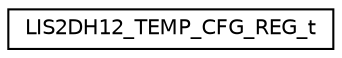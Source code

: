 digraph "Graphical Class Hierarchy"
{
 // LATEX_PDF_SIZE
  edge [fontname="Helvetica",fontsize="10",labelfontname="Helvetica",labelfontsize="10"];
  node [fontname="Helvetica",fontsize="10",shape=record];
  rankdir="LR";
  Node0 [label="LIS2DH12_TEMP_CFG_REG_t",height=0.2,width=0.4,color="black", fillcolor="white", style="filled",URL="$unionLIS2DH12__TEMP__CFG__REG__t.html",tooltip="TEMP_CFG_REG definitions."];
}
